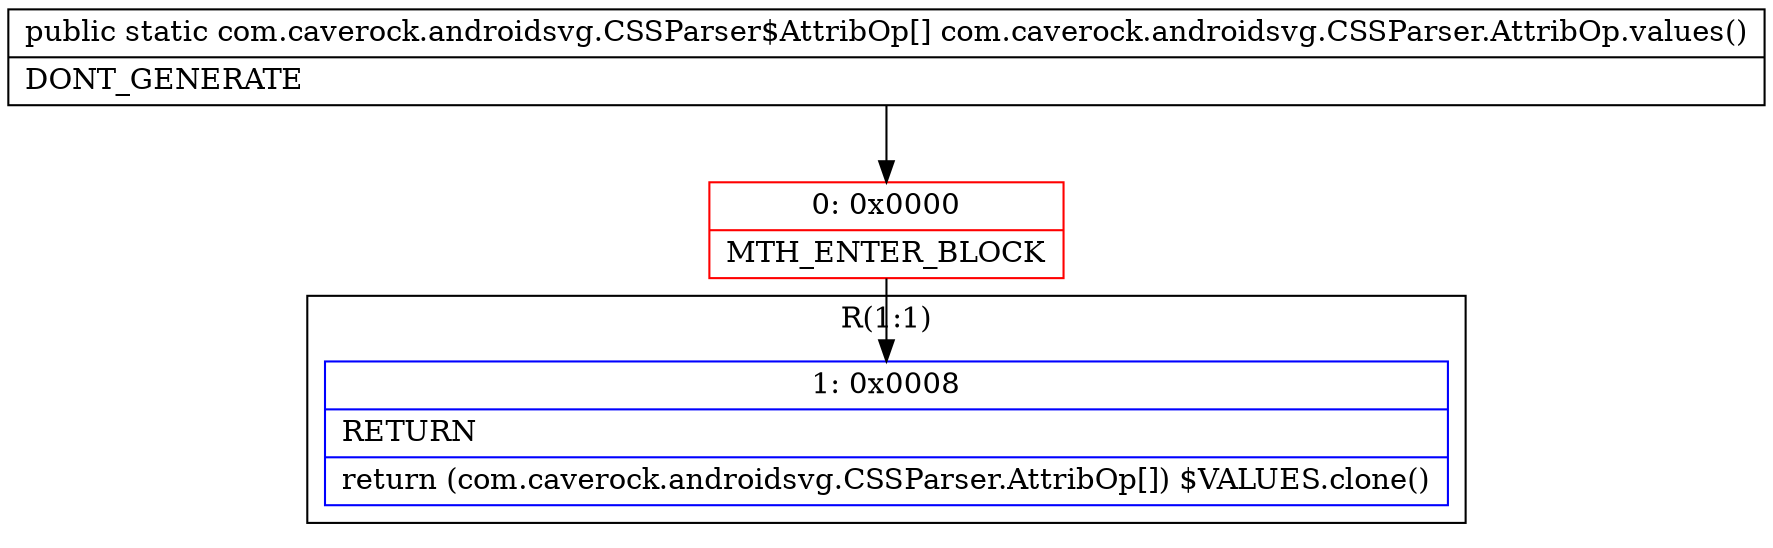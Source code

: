 digraph "CFG forcom.caverock.androidsvg.CSSParser.AttribOp.values()[Lcom\/caverock\/androidsvg\/CSSParser$AttribOp;" {
subgraph cluster_Region_364431733 {
label = "R(1:1)";
node [shape=record,color=blue];
Node_1 [shape=record,label="{1\:\ 0x0008|RETURN\l|return (com.caverock.androidsvg.CSSParser.AttribOp[]) $VALUES.clone()\l}"];
}
Node_0 [shape=record,color=red,label="{0\:\ 0x0000|MTH_ENTER_BLOCK\l}"];
MethodNode[shape=record,label="{public static com.caverock.androidsvg.CSSParser$AttribOp[] com.caverock.androidsvg.CSSParser.AttribOp.values()  | DONT_GENERATE\l}"];
MethodNode -> Node_0;
Node_0 -> Node_1;
}

